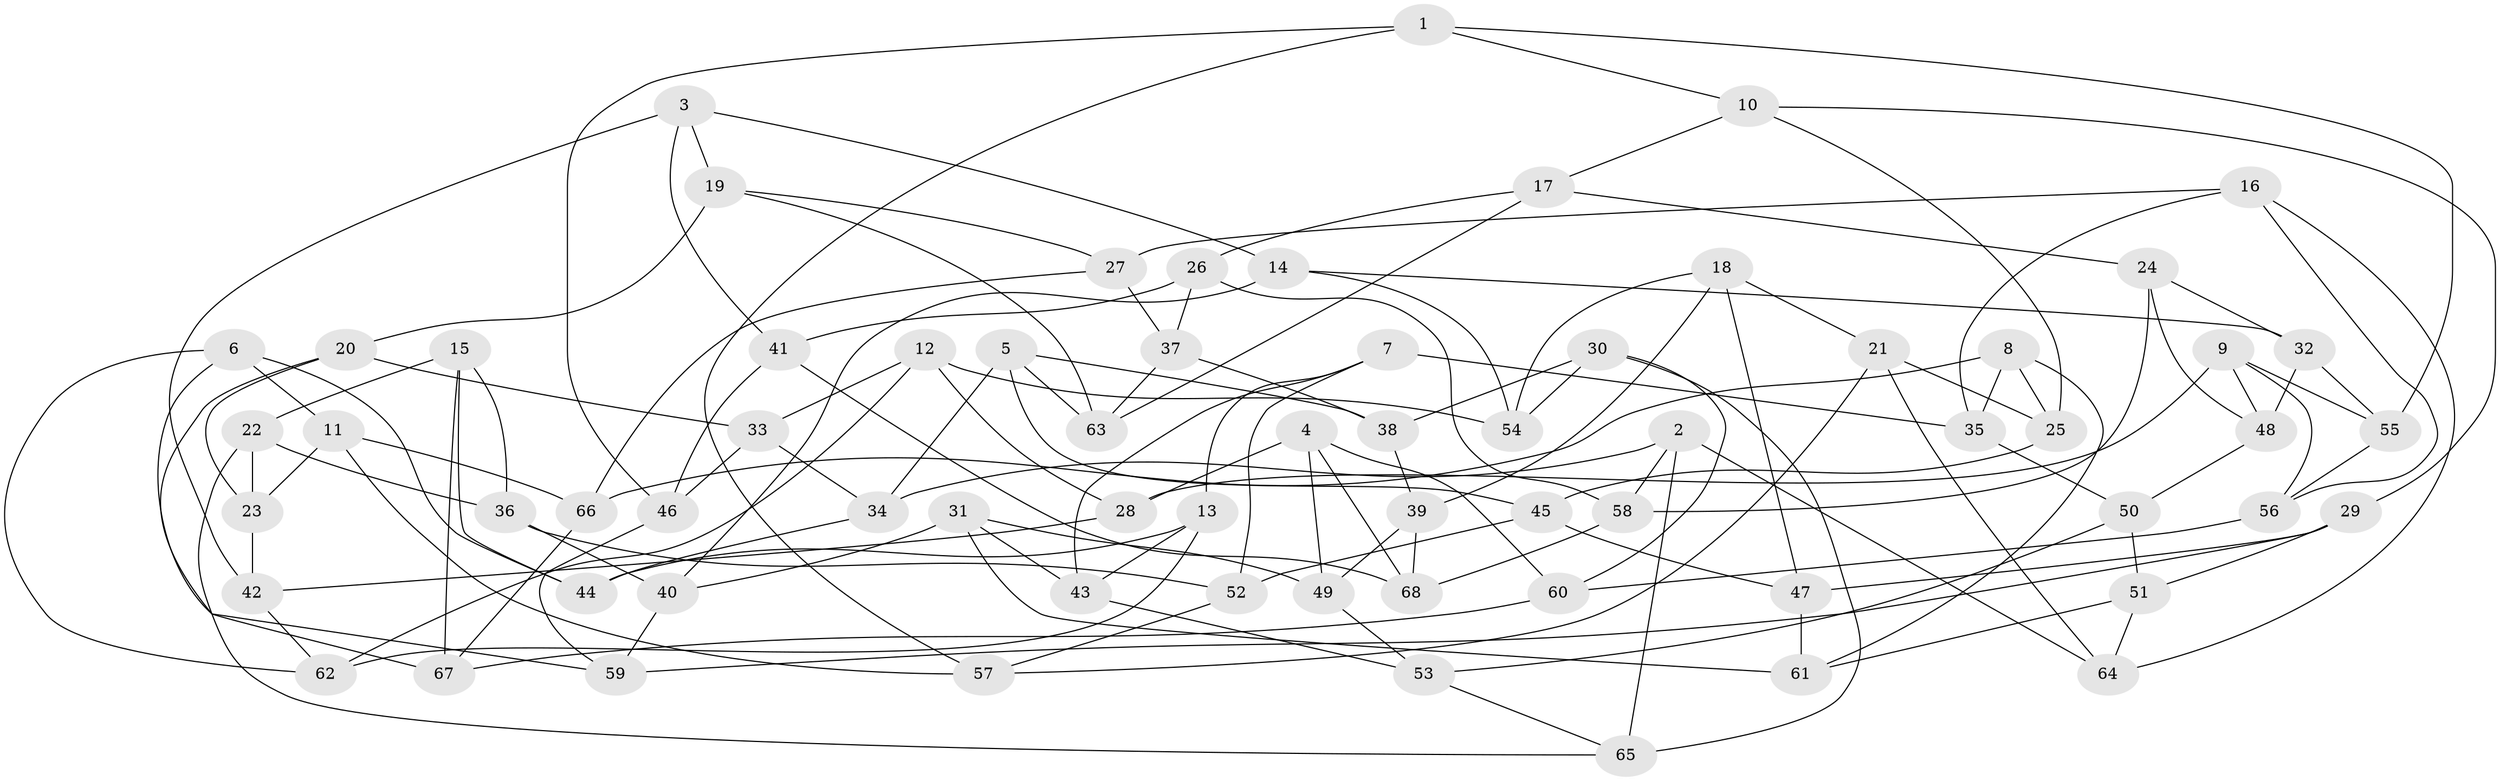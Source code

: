 // Generated by graph-tools (version 1.1) at 2025/26/03/09/25 03:26:51]
// undirected, 68 vertices, 136 edges
graph export_dot {
graph [start="1"]
  node [color=gray90,style=filled];
  1;
  2;
  3;
  4;
  5;
  6;
  7;
  8;
  9;
  10;
  11;
  12;
  13;
  14;
  15;
  16;
  17;
  18;
  19;
  20;
  21;
  22;
  23;
  24;
  25;
  26;
  27;
  28;
  29;
  30;
  31;
  32;
  33;
  34;
  35;
  36;
  37;
  38;
  39;
  40;
  41;
  42;
  43;
  44;
  45;
  46;
  47;
  48;
  49;
  50;
  51;
  52;
  53;
  54;
  55;
  56;
  57;
  58;
  59;
  60;
  61;
  62;
  63;
  64;
  65;
  66;
  67;
  68;
  1 -- 55;
  1 -- 10;
  1 -- 57;
  1 -- 46;
  2 -- 34;
  2 -- 58;
  2 -- 64;
  2 -- 65;
  3 -- 14;
  3 -- 42;
  3 -- 19;
  3 -- 41;
  4 -- 28;
  4 -- 49;
  4 -- 68;
  4 -- 60;
  5 -- 38;
  5 -- 34;
  5 -- 63;
  5 -- 45;
  6 -- 62;
  6 -- 44;
  6 -- 59;
  6 -- 11;
  7 -- 35;
  7 -- 43;
  7 -- 13;
  7 -- 52;
  8 -- 35;
  8 -- 61;
  8 -- 66;
  8 -- 25;
  9 -- 48;
  9 -- 55;
  9 -- 28;
  9 -- 56;
  10 -- 29;
  10 -- 17;
  10 -- 25;
  11 -- 57;
  11 -- 66;
  11 -- 23;
  12 -- 62;
  12 -- 28;
  12 -- 33;
  12 -- 54;
  13 -- 44;
  13 -- 62;
  13 -- 43;
  14 -- 32;
  14 -- 54;
  14 -- 40;
  15 -- 67;
  15 -- 22;
  15 -- 36;
  15 -- 44;
  16 -- 27;
  16 -- 64;
  16 -- 56;
  16 -- 35;
  17 -- 24;
  17 -- 63;
  17 -- 26;
  18 -- 21;
  18 -- 54;
  18 -- 39;
  18 -- 47;
  19 -- 20;
  19 -- 63;
  19 -- 27;
  20 -- 33;
  20 -- 67;
  20 -- 23;
  21 -- 57;
  21 -- 64;
  21 -- 25;
  22 -- 36;
  22 -- 65;
  22 -- 23;
  23 -- 42;
  24 -- 32;
  24 -- 48;
  24 -- 58;
  25 -- 45;
  26 -- 41;
  26 -- 58;
  26 -- 37;
  27 -- 37;
  27 -- 66;
  28 -- 42;
  29 -- 51;
  29 -- 59;
  29 -- 47;
  30 -- 38;
  30 -- 65;
  30 -- 54;
  30 -- 60;
  31 -- 40;
  31 -- 43;
  31 -- 49;
  31 -- 61;
  32 -- 55;
  32 -- 48;
  33 -- 46;
  33 -- 34;
  34 -- 44;
  35 -- 50;
  36 -- 40;
  36 -- 52;
  37 -- 63;
  37 -- 38;
  38 -- 39;
  39 -- 49;
  39 -- 68;
  40 -- 59;
  41 -- 46;
  41 -- 68;
  42 -- 62;
  43 -- 53;
  45 -- 52;
  45 -- 47;
  46 -- 59;
  47 -- 61;
  48 -- 50;
  49 -- 53;
  50 -- 51;
  50 -- 53;
  51 -- 64;
  51 -- 61;
  52 -- 57;
  53 -- 65;
  55 -- 56;
  56 -- 60;
  58 -- 68;
  60 -- 67;
  66 -- 67;
}
